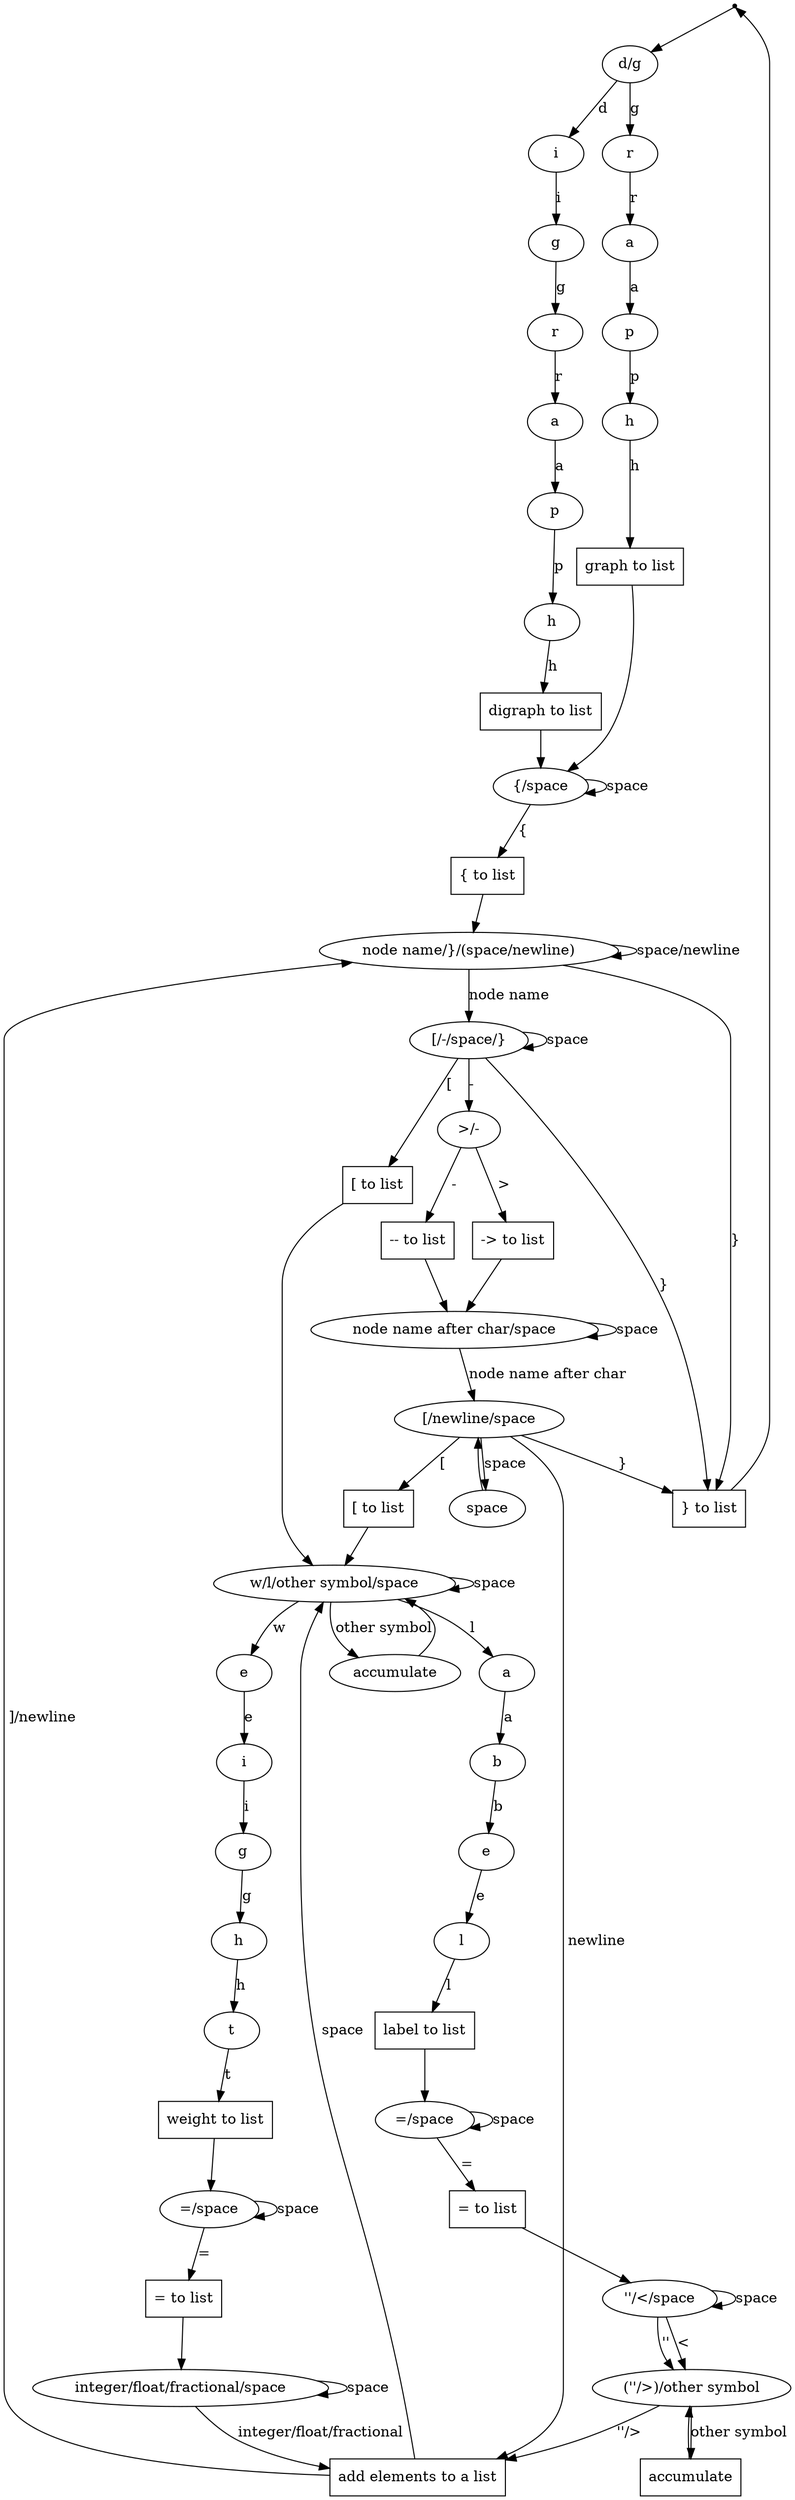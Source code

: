 digraph {
	start[shape="point"]

	initial[shape="ellipse" label="d/g"]
	start->initial

	list [shape="box" label="add elements to a list"]

	digraph_i [shape="ellipse" label="i"]
	initial->digraph_i [label="d"]
	digraph_g [shape="ellipse" label="g"]	
	digraph_i->digraph_g [label="i"]
	digraph_r [shape="ellipse" label="r"]
	digraph_g->digraph_r [label="g"]
	digraph_a [shape="ellipse" label="a"]
	digraph_r->digraph_a [label="r"]
	digraph_p [shape="ellipse" label="p"]
	digraph_a->digraph_p [label="a"]
	digraph_h [shape="ellipse" label="h"]
	digraph_p->digraph_h [label="p"]
	digraph_list [shape="box" label="digraph to list"]
	digraph_h->digraph_list [label="h"]

	graph_r [shape="ellipse" label="r"]
	initial->graph_r [label="g"]
	graph_a [shape="ellipse" label="a"]
	graph_r->graph_a [label="r"]
	graph_p [shape="ellipse" label="p"]
	graph_a->graph_p [label="a"]
	graph_h [shape="ellipse" label="h"]
	graph_p->graph_h [label="p"]
	graph_list [shape="box" label="graph to list"]
	graph_h->graph_list [label="h"]
	
	open_g [shape="ellipse" label="{/space"]
	open_g->open_g [label="space"]
	digraph_list->open_g  
	graph_list->open_g 
	open_g_list [shape="box" label="{ to list"]
	open_g->open_g_list [label="{"]
	
	node_name [shape="ellipse" label="node name/}/(space/newline)"]
	node_name->node_name [label="space/newline"]
	open_g_list->node_name  
	choice_char [shape="ellipse" label="[/-/space/}"]
	choice_char->choice_char [label="space"]
	choice_char_list [shape="box" label="[ to list"]
	choice_char->choice_char_list [label="["]
	choice_char->end [label="}"]
	node_name->choice_char [label="node name"]

	transition [shape="ellipse" label=" >/- "]
	transition_list1 [shape="box" label="-- to list"]
	transition_list2 [shape="box" label="-> to list"]
	transition->transition_list1 [label="-"]
	transition->transition_list2 [label=">"]
	choice_char->transition [label="-"]
	end [shape="box" label="} to list"]
	node_name->end [label="}"]	
	
	node_name2 [shape="ellipse" label="node name after char/space"]
	node_name2->node_name2 [label="space"]
	param_node [shape="ellipse" label="[/newline/space"]
	param_node->space [label="space"]
	param_node->end [label="}"]
	space->param_node
	transition_list1->node_name2 
	transition_list2->node_name2 
	node_name2->param_node [label="node name after char"]
	param_node_list [shape="box" label="[ to list"]
	param_node->param_node_list [label=" [ "]
	param_node->list [label=" newline "]
	param_node_list->attr

	list->node_name [label=" ]/newline "]
	list->attr [label=" space"]
	
	attr [shape="ellipse" label="w/l/other symbol/space"]
	attr->attr [label="space"]
	choice_char_list->attr 

	attr_weight_e [shape="ellipse" label="e"]
	attr->attr_weight_e [label="w"]
	attr_weight_i [shape="ellipse" label="i"]
	attr_weight_e->attr_weight_i [label="e"]
	attr_weight_g [shape="ellipse" label="g"]
	attr_weight_i->attr_weight_g [label="i"]
	attr_weight_h [shape="ellipse" label="h"]
	attr_weight_g->attr_weight_h [label="g"]
	attr_weight_t [shape="ellipse" label="t"]
	attr_weight_h->attr_weight_t [label="h"]
	attr_weight_list [shape="box" label="weight to list"]
	attr_weight_t->attr_weight_list [label="t"]
	attr_weight_equals [shape="ellipse" label="=/space"]
	attr_weight_equals->attr_weight_equals [label = "space"]
	attr_weight_equals_list [shape="box" label="= to list"]
	attr_weight_equals->attr_weight_equals_list [label="="]
	attr_weight_list->attr_weight_equals 
	attr_weight_value [shape="ellipse" label="integer/float/fractional/space"]
	attr_weight_value->attr_weight_value [label="space"]
	attr_weight_equals_list->attr_weight_value 
	attr_weight_value->list [label="integer/float/fractional"]

	attr_label_a [shape="ellipse" label="a"]
	attr->attr_label_a [label="l"]
	attr_label_b [shape="ellipse" label="b"]
	attr_label_a->attr_label_b [label="a"]
	attr_label_e [shape="ellipse" label="e"]
	attr_label_b->attr_label_e [label="b"]
	attr_label_l [shape="ellipse" label="l"]
	attr_label_e->attr_label_l [label="e"]
	attr_label_list1 [shape="box" label="label to list"]
	attr_label_l->attr_label_list1 [label="l"]
	attr_label_equals [shape="ellipse" label="=/space"]
	attr_label_equals->attr_label_equals [label="space"]
	attr_label_list1->attr_label_equals 
	attr_label_equals_list [shape="box" label="= to list"]
	attr_label_equals->attr_label_equals_list [label="="]
	attr_label_open [shape="ellipse" label="''/</space"]
	attr_label_open->attr_label_open [label="space"]
	attr_label_equals_list->attr_label_open 
	attr_label_value [shape="ellipse" label="(''/>)/other symbol"]
	attr_label_open->attr_label_value [label="<"]
	attr_label_open->attr_label_value [label="''"]
	attr_label_list [shape="box" label="accumulate"]
	attr_label_value->attr_label_list [label="other symbol"]
	attr_label_list->attr_label_value 
	attr_label_value->list [label="''/>"]

	arrt_list [shape="ellipse" label="accumulate"]
	attr->arrt_list [label="other symbol"]
	arrt_list->attr

	end->start
}

